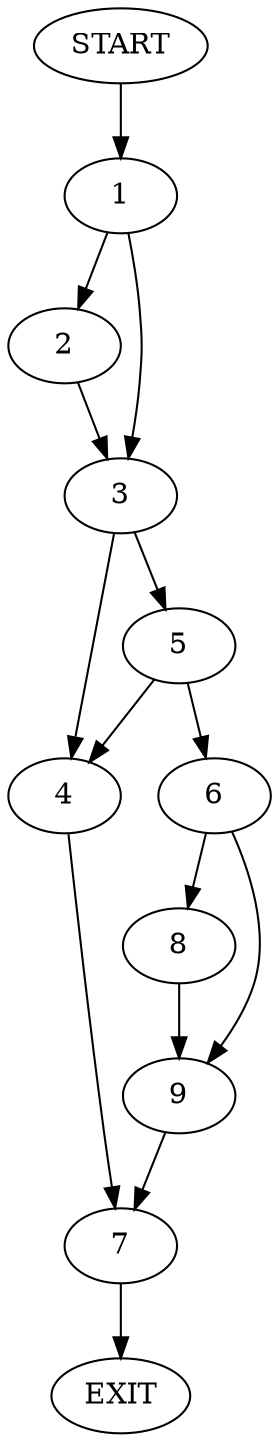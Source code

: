 digraph {
0 [label="START"]
10 [label="EXIT"]
0 -> 1
1 -> 2
1 -> 3
2 -> 3
3 -> 4
3 -> 5
5 -> 4
5 -> 6
4 -> 7
6 -> 8
6 -> 9
8 -> 9
9 -> 7
7 -> 10
}
